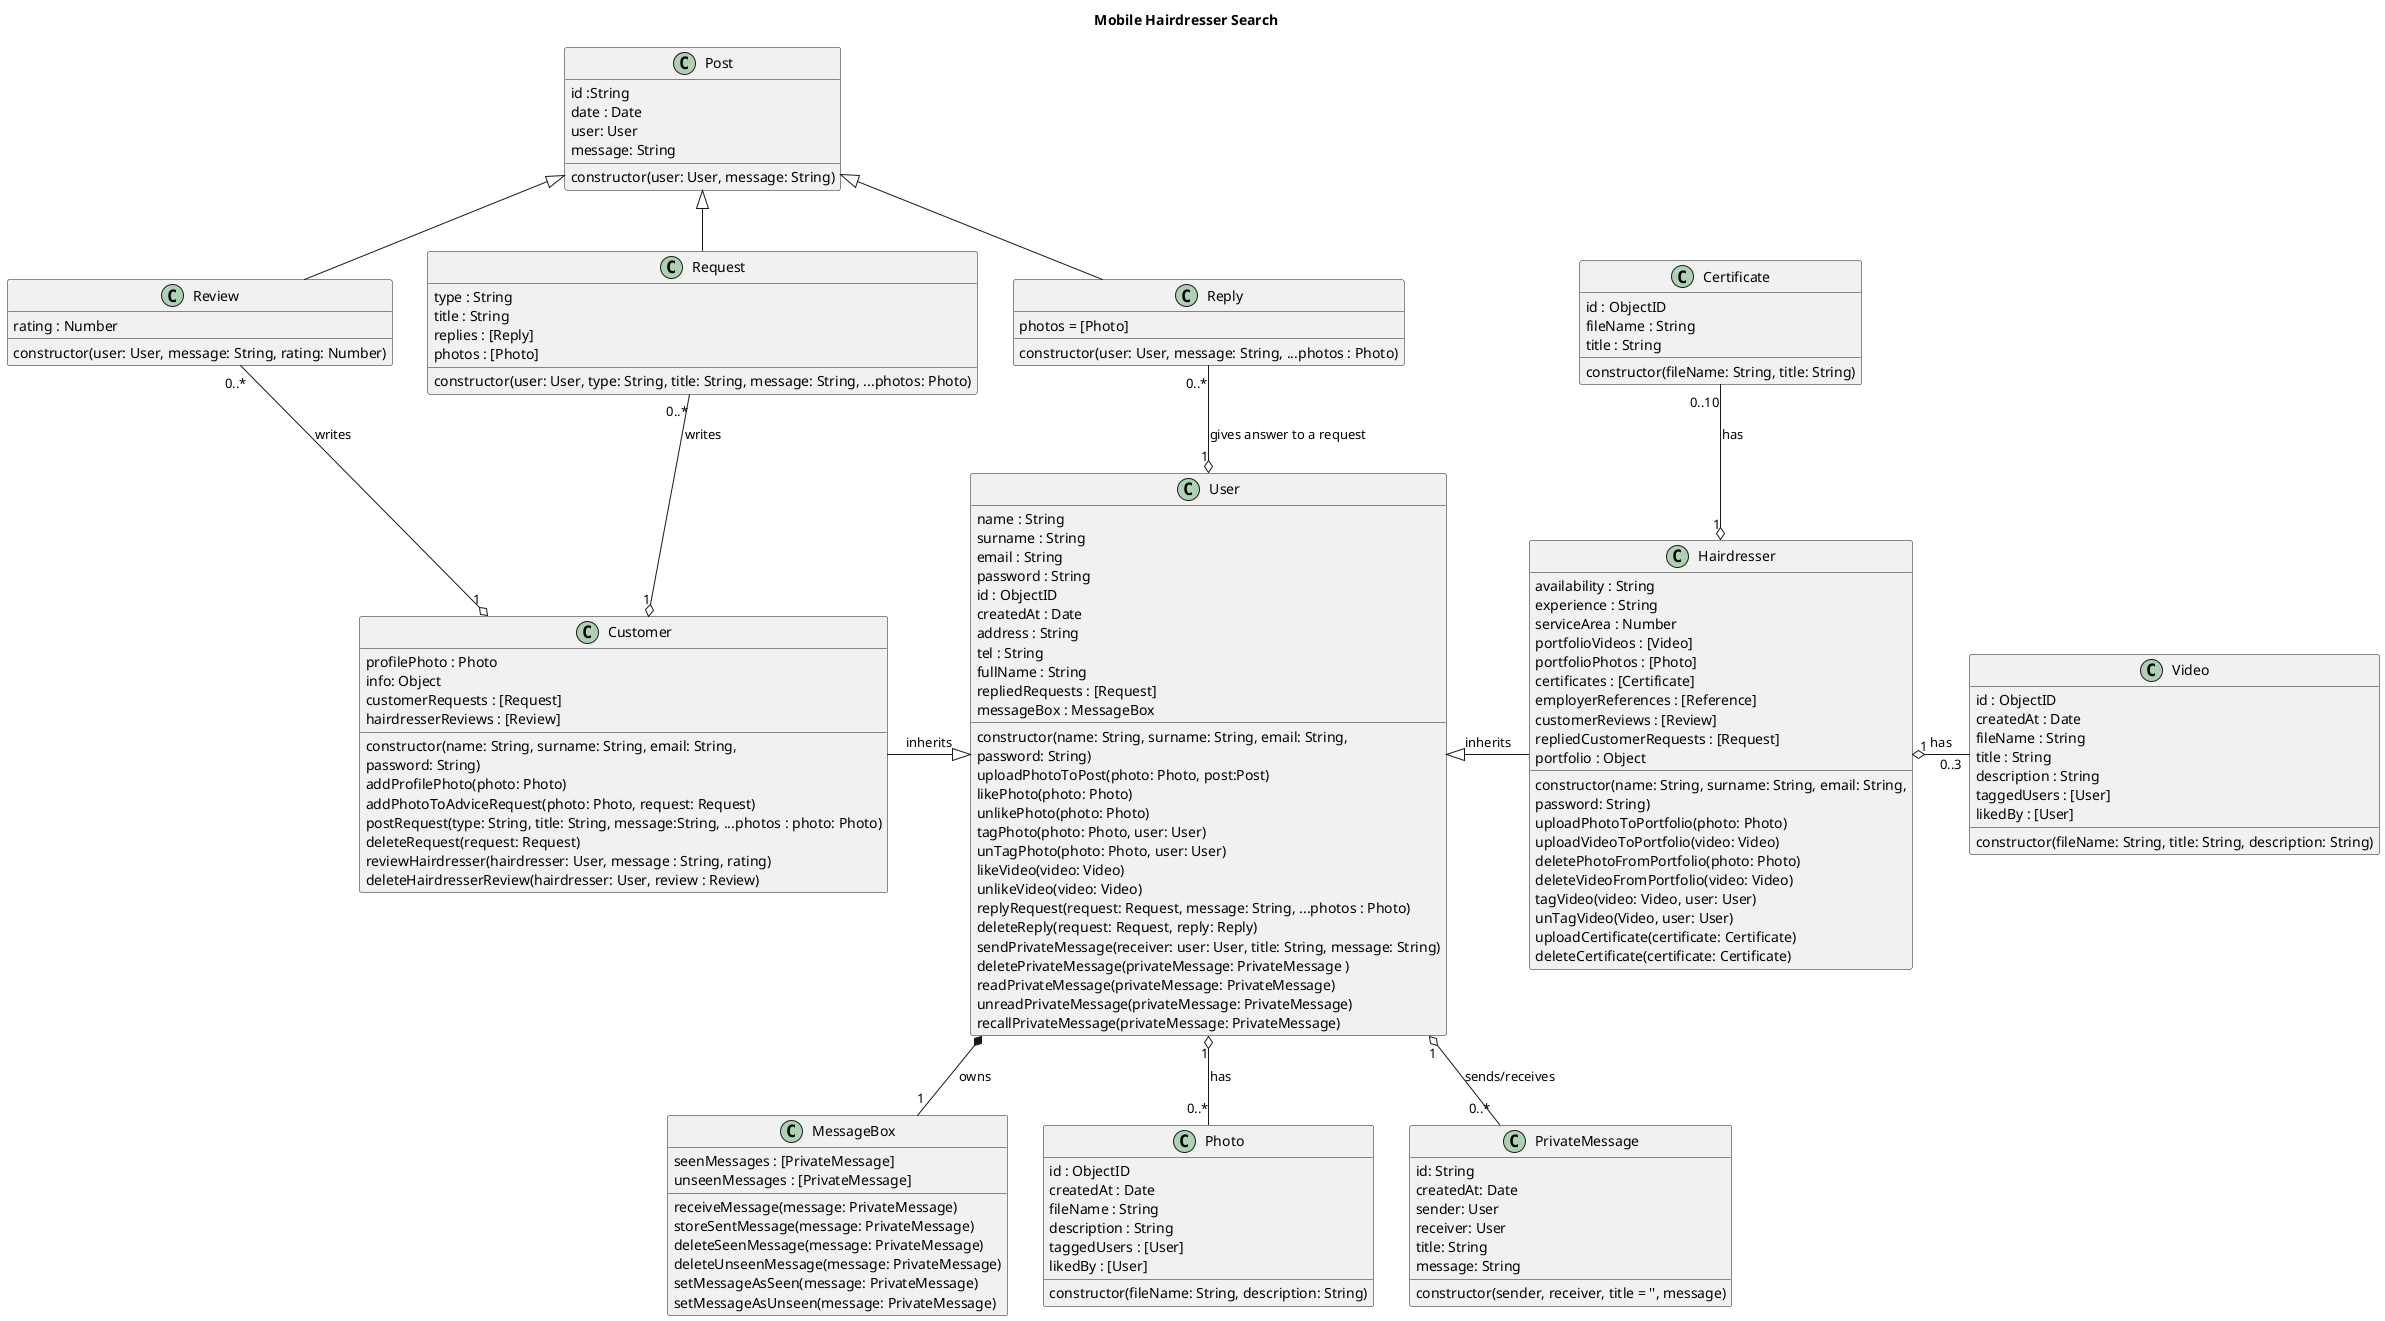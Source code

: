 @startuml UML DIAGRAM


Title: Mobile Hairdresser Search

class User {
  name : String
  surname : String
  email : String
  password : String
  id : ObjectID
  createdAt : Date
  address : String
  tel : String
  fullName : String
  repliedRequests : [Request]
  messageBox : MessageBox

  constructor(name: String, surname: String, email: String,
  password: String)
  uploadPhotoToPost(photo: Photo, post:Post)
  likePhoto(photo: Photo)
  unlikePhoto(photo: Photo)
  tagPhoto(photo: Photo, user: User)
  unTagPhoto(photo: Photo, user: User)
  likeVideo(video: Video)
  unlikeVideo(video: Video)
  replyRequest(request: Request, message: String, ...photos : Photo)
  deleteReply(request: Request, reply: Reply)
  sendPrivateMessage(receiver: user: User, title: String, message: String)
  deletePrivateMessage(privateMessage: PrivateMessage )
  readPrivateMessage(privateMessage: PrivateMessage)
  unreadPrivateMessage(privateMessage: PrivateMessage)
  recallPrivateMessage(privateMessage: PrivateMessage)
}

class Hairdresser{
  availability : String
  experience : String
  serviceArea : Number
  portfolioVideos : [Video]
  portfolioPhotos : [Photo]
  certificates : [Certificate]
  employerReferences : [Reference]
  customerReviews : [Review]
  repliedCustomerRequests : [Request]
  portfolio : Object

  constructor(name: String, surname: String, email: String,
  password: String)
  uploadPhotoToPortfolio(photo: Photo)
  uploadVideoToPortfolio(video: Video)
  deletePhotoFromPortfolio(photo: Photo)
  deleteVideoFromPortfolio(video: Video)
  tagVideo(video: Video, user: User)
  unTagVideo(Video, user: User)
  uploadCertificate(certificate: Certificate)
  deleteCertificate(certificate: Certificate)
}

class Customer {
  profilePhoto : Photo
  info: Object
  customerRequests : [Request]
  hairdresserReviews : [Review]
  constructor(name: String, surname: String, email: String,
  password: String)
  addProfilePhoto(photo: Photo)
  addPhotoToAdviceRequest(photo: Photo, request: Request)
  postRequest(type: String, title: String, message:String, ...photos : photo: Photo)
  deleteRequest(request: Request)
  reviewHairdresser(hairdresser: User, message : String, rating)
  deleteHairdresserReview(hairdresser: User, review : Review)
}

class Certificate {
  id : ObjectID
  fileName : String
  title : String

  constructor(fileName: String, title: String)
}

class MessageBox {
  seenMessages : [PrivateMessage]
  unseenMessages : [PrivateMessage]
  receiveMessage(message: PrivateMessage)
  storeSentMessage(message: PrivateMessage)
  deleteSeenMessage(message: PrivateMessage)
  deleteUnseenMessage(message: PrivateMessage)
  setMessageAsSeen(message: PrivateMessage)
  setMessageAsUnseen(message: PrivateMessage)
}

class Photo {
  id : ObjectID
  createdAt : Date
  fileName : String
  description : String
  taggedUsers : [User]
  likedBy : [User]

  constructor(fileName: String, description: String)
  }

class Post {
  id :String
  date : Date
  user: User
  message: String

  constructor(user: User, message: String)
}

class PrivateMessage {
  id: String
  createdAt: Date
  sender: User
  receiver: User
  title: String
  message: String

  constructor(sender, receiver, title = '', message)
}

class Reply extends Post {
  photos = [Photo]

  constructor(user: User, message: String, ...photos : Photo)
}

class Request extends Post {
  type : String
  title : String
  replies : [Reply]
  photos : [Photo]

  constructor(user: User, type: String, title: String, message: String, ...photos: Photo)
}

class Review extends Post{
  rating : Number

  constructor(user: User, message: String, rating: Number)
}

class Video {
  id : ObjectID
  createdAt : Date
  fileName : String
  title : String
  description : String
  taggedUsers : [User]
  likedBy : [User]

  constructor(fileName: String, title: String, description: String)
}

Customer -|> User : inherits
User <|- Hairdresser : inherits
Certificate "0..10" --o "1" Hairdresser : has
Hairdresser "1" o- "0..3" Video : has
User *-- "1" MessageBox : owns
User "1" o-- "0..*" Photo : has
User "1" o-- "0..* "PrivateMessage : sends/receives
Reply "0..*" --o "1" User : gives answer to a request
Request "0..*" --o "1" Customer : writes
Review "0..*"--o "1" Customer : writes


@enduml
